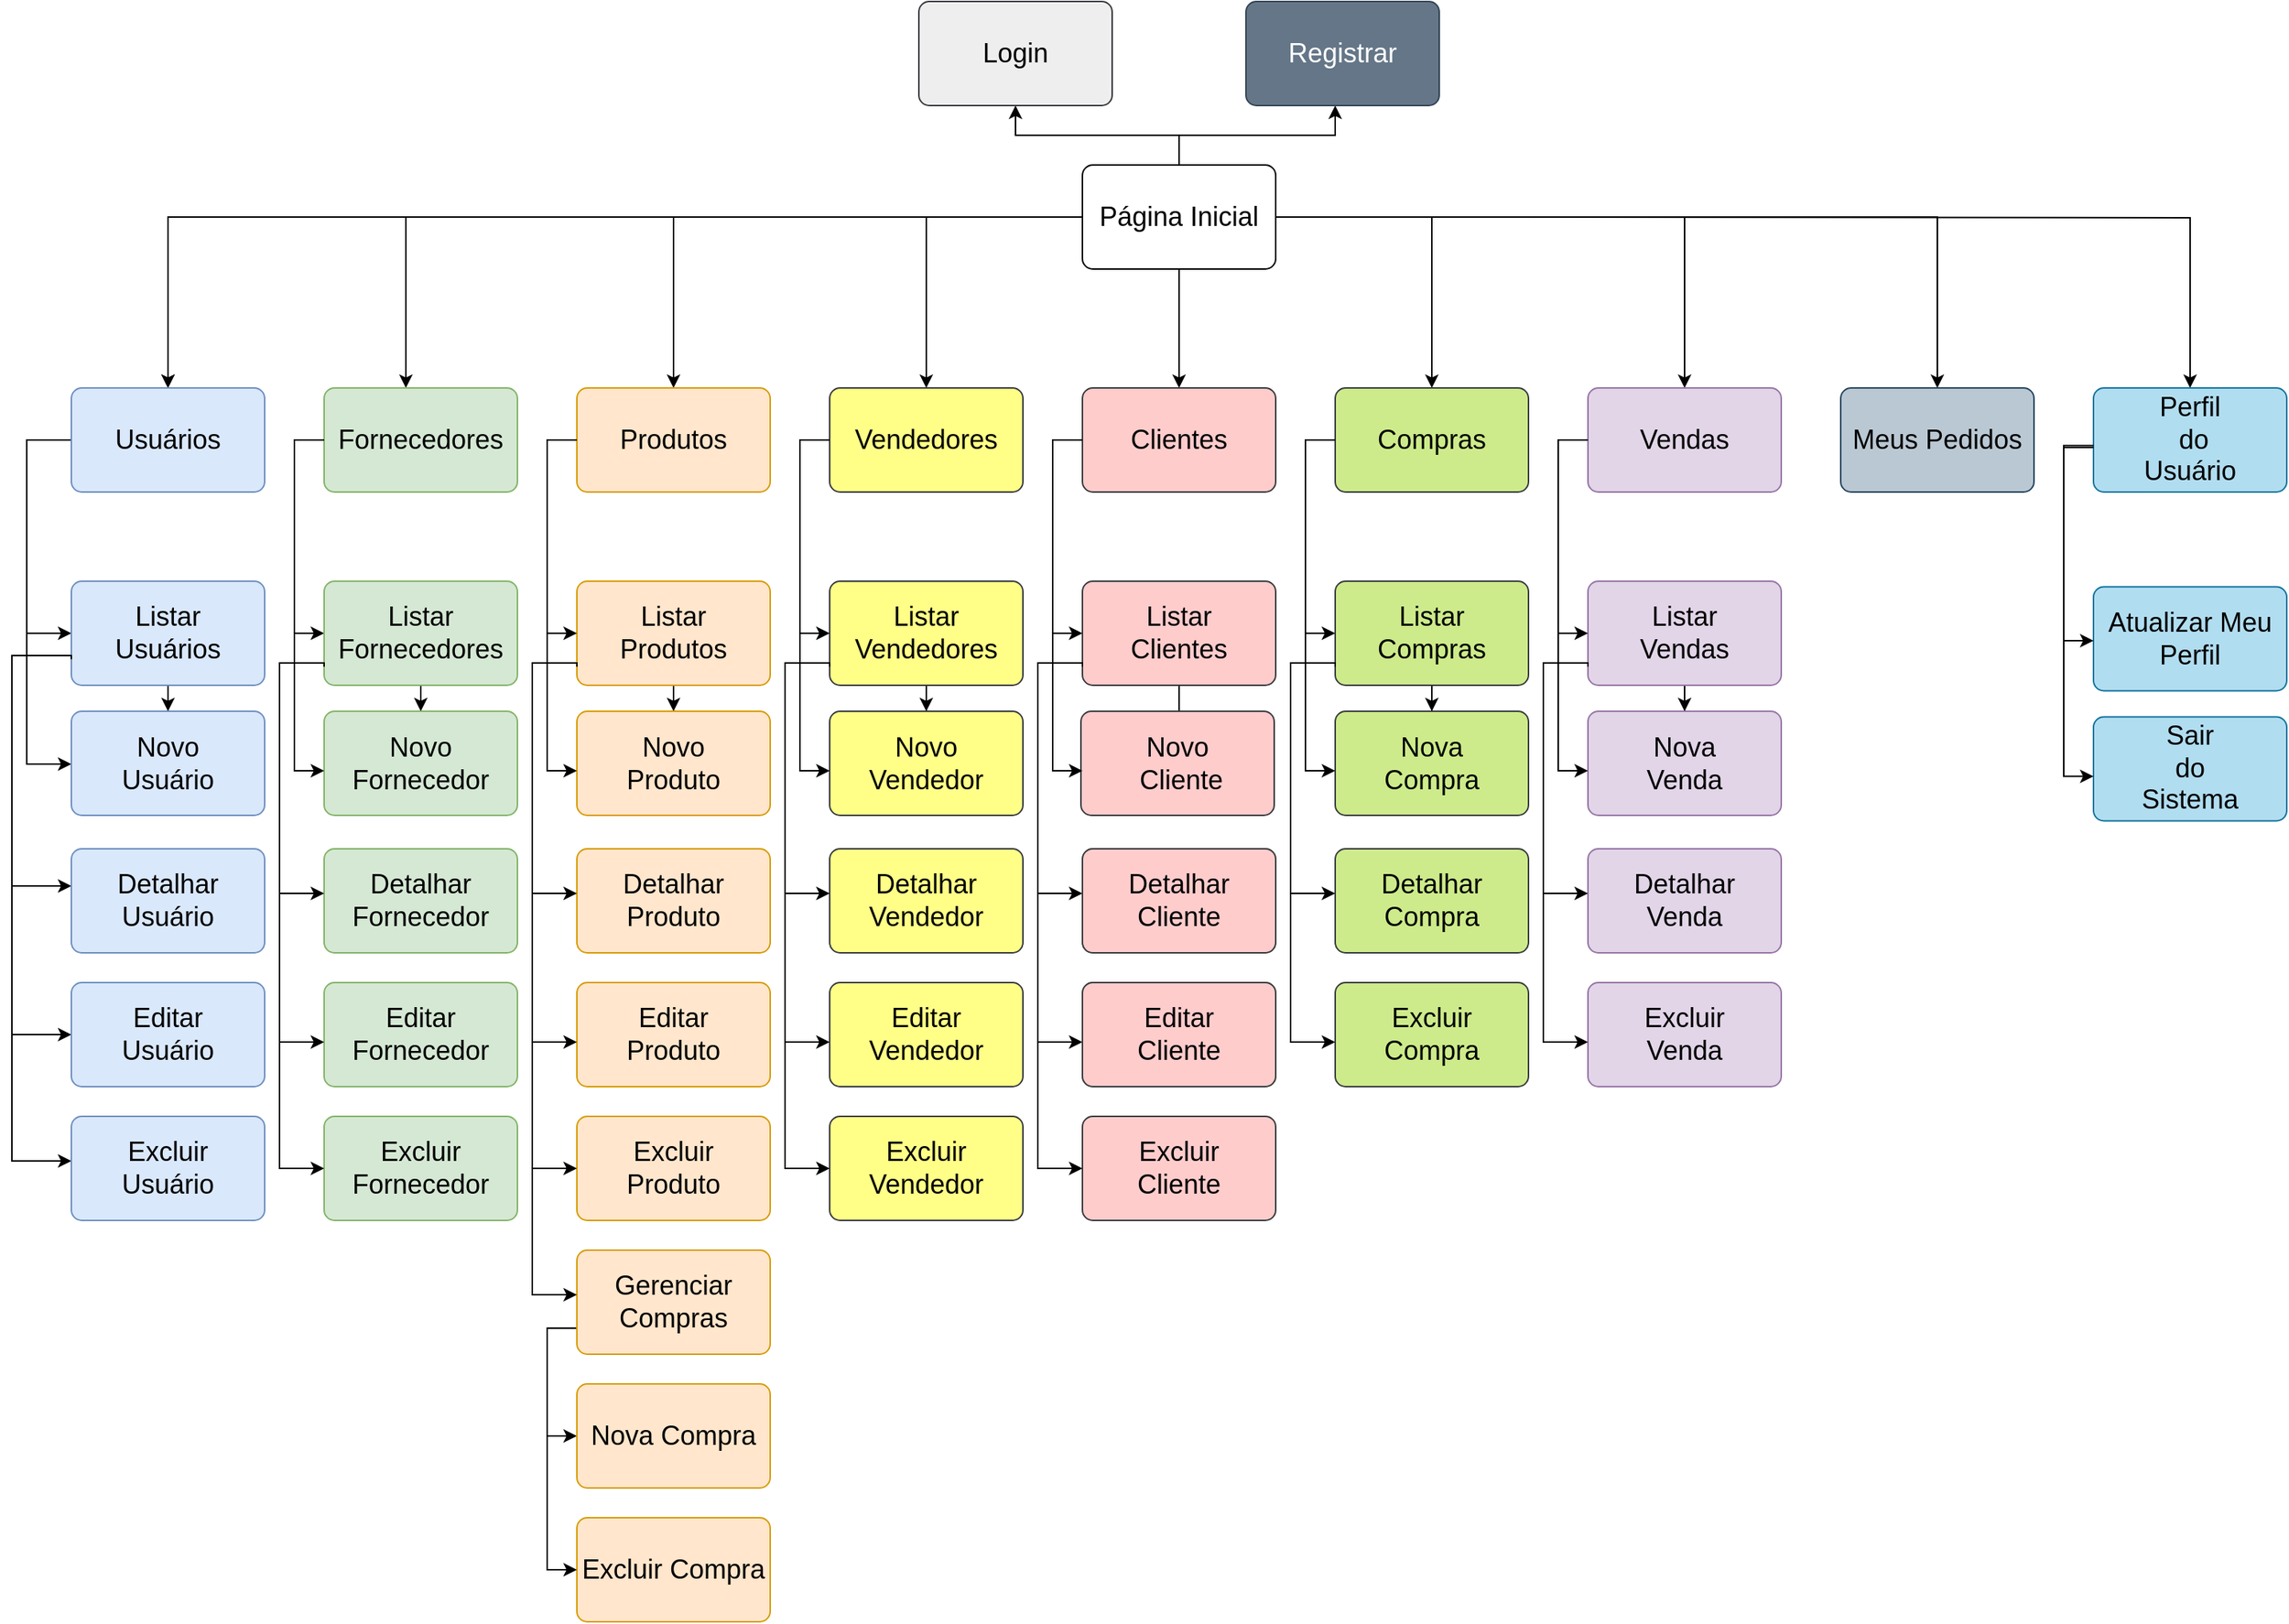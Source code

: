 <mxfile version="20.8.16" type="device"><diagram name="Page-1" id="2c0d36ab-eaac-3732-788b-9136903baeff"><mxGraphModel dx="864" dy="1756.5" grid="1" gridSize="10" guides="1" tooltips="1" connect="1" arrows="1" fold="1" page="1" pageScale="1.5" pageWidth="1169" pageHeight="827" background="none" math="0" shadow="0"><root><mxCell id="0"/><mxCell id="1" parent="0"/><mxCell id="aT04TBuLsxugnxL_B-dX-129" value="" style="edgeStyle=orthogonalEdgeStyle;rounded=0;orthogonalLoop=1;jettySize=auto;html=1;" parent="1" source="aT04TBuLsxugnxL_B-dX-123" target="aT04TBuLsxugnxL_B-dX-128" edge="1"><mxGeometry relative="1" as="geometry"/></mxCell><mxCell id="aT04TBuLsxugnxL_B-dX-130" value="" style="edgeStyle=orthogonalEdgeStyle;rounded=0;orthogonalLoop=1;jettySize=auto;html=1;" parent="1" source="aT04TBuLsxugnxL_B-dX-123" target="aT04TBuLsxugnxL_B-dX-128" edge="1"><mxGeometry relative="1" as="geometry"/></mxCell><mxCell id="aT04TBuLsxugnxL_B-dX-132" value="" style="edgeStyle=orthogonalEdgeStyle;rounded=0;orthogonalLoop=1;jettySize=auto;html=1;" parent="1" source="aT04TBuLsxugnxL_B-dX-123" target="aT04TBuLsxugnxL_B-dX-131" edge="1"><mxGeometry relative="1" as="geometry"><Array as="points"><mxPoint x="415" y="115"/></Array></mxGeometry></mxCell><mxCell id="aT04TBuLsxugnxL_B-dX-134" value="" style="edgeStyle=orthogonalEdgeStyle;rounded=0;orthogonalLoop=1;jettySize=auto;html=1;" parent="1" source="aT04TBuLsxugnxL_B-dX-123" target="aT04TBuLsxugnxL_B-dX-133" edge="1"><mxGeometry relative="1" as="geometry"/></mxCell><mxCell id="aT04TBuLsxugnxL_B-dX-136" value="" style="edgeStyle=orthogonalEdgeStyle;rounded=0;orthogonalLoop=1;jettySize=auto;html=1;" parent="1" source="aT04TBuLsxugnxL_B-dX-123" target="aT04TBuLsxugnxL_B-dX-135" edge="1"><mxGeometry relative="1" as="geometry"><Array as="points"><mxPoint x="765" y="115"/></Array></mxGeometry></mxCell><mxCell id="aT04TBuLsxugnxL_B-dX-139" value="" style="edgeStyle=orthogonalEdgeStyle;rounded=0;orthogonalLoop=1;jettySize=auto;html=1;" parent="1" source="aT04TBuLsxugnxL_B-dX-123" target="aT04TBuLsxugnxL_B-dX-138" edge="1"><mxGeometry relative="1" as="geometry"/></mxCell><mxCell id="aT04TBuLsxugnxL_B-dX-141" value="" style="edgeStyle=orthogonalEdgeStyle;rounded=0;orthogonalLoop=1;jettySize=auto;html=1;" parent="1" source="aT04TBuLsxugnxL_B-dX-123" target="aT04TBuLsxugnxL_B-dX-140" edge="1"><mxGeometry relative="1" as="geometry"/></mxCell><mxCell id="aT04TBuLsxugnxL_B-dX-143" value="" style="edgeStyle=orthogonalEdgeStyle;rounded=0;orthogonalLoop=1;jettySize=auto;html=1;" parent="1" source="aT04TBuLsxugnxL_B-dX-123" target="aT04TBuLsxugnxL_B-dX-142" edge="1"><mxGeometry relative="1" as="geometry"/></mxCell><mxCell id="aT04TBuLsxugnxL_B-dX-145" value="" style="edgeStyle=orthogonalEdgeStyle;rounded=0;orthogonalLoop=1;jettySize=auto;html=1;" parent="1" source="aT04TBuLsxugnxL_B-dX-123" target="aT04TBuLsxugnxL_B-dX-144" edge="1"><mxGeometry relative="1" as="geometry"/></mxCell><mxCell id="aT04TBuLsxugnxL_B-dX-308" value="" style="edgeStyle=orthogonalEdgeStyle;rounded=0;orthogonalLoop=1;jettySize=auto;html=1;fontSize=18;" parent="1" source="aT04TBuLsxugnxL_B-dX-123" target="aT04TBuLsxugnxL_B-dX-307" edge="1"><mxGeometry relative="1" as="geometry"><Array as="points"><mxPoint x="935" y="60"/><mxPoint x="825" y="60"/></Array></mxGeometry></mxCell><mxCell id="aT04TBuLsxugnxL_B-dX-310" value="" style="edgeStyle=orthogonalEdgeStyle;rounded=0;orthogonalLoop=1;jettySize=auto;html=1;fontSize=18;" parent="1" source="aT04TBuLsxugnxL_B-dX-123" target="aT04TBuLsxugnxL_B-dX-309" edge="1"><mxGeometry relative="1" as="geometry"><Array as="points"><mxPoint x="935" y="60"/><mxPoint x="1040" y="60"/></Array></mxGeometry></mxCell><mxCell id="aT04TBuLsxugnxL_B-dX-123" value="&lt;font style=&quot;font-size: 18px;&quot;&gt;Página Inicial&lt;/font&gt;" style="rounded=1;arcSize=10;whiteSpace=wrap;html=1;align=center;" parent="1" vertex="1"><mxGeometry x="870" y="80" width="130" height="70" as="geometry"/></mxCell><mxCell id="aT04TBuLsxugnxL_B-dX-186" value="" style="edgeStyle=orthogonalEdgeStyle;rounded=0;orthogonalLoop=1;jettySize=auto;html=1;entryX=0;entryY=0.5;entryDx=0;entryDy=0;" parent="1" source="aT04TBuLsxugnxL_B-dX-128" target="aT04TBuLsxugnxL_B-dX-182" edge="1"><mxGeometry relative="1" as="geometry"><Array as="points"><mxPoint x="160" y="265"/><mxPoint x="160" y="395"/></Array></mxGeometry></mxCell><mxCell id="aT04TBuLsxugnxL_B-dX-189" value="" style="edgeStyle=orthogonalEdgeStyle;rounded=0;orthogonalLoop=1;jettySize=auto;html=1;entryX=0;entryY=0.5;entryDx=0;entryDy=0;" parent="1" source="aT04TBuLsxugnxL_B-dX-128" target="aT04TBuLsxugnxL_B-dX-188" edge="1"><mxGeometry relative="1" as="geometry"><mxPoint x="140" y="480" as="targetPoint"/><Array as="points"><mxPoint x="160" y="265"/><mxPoint x="160" y="483"/><mxPoint x="190" y="483"/></Array></mxGeometry></mxCell><mxCell id="aT04TBuLsxugnxL_B-dX-128" value="&lt;font style=&quot;font-size: 18px;&quot;&gt;Usuários&lt;/font&gt;" style="rounded=1;arcSize=10;whiteSpace=wrap;html=1;align=center;fillColor=#dae8fc;strokeColor=#6c8ebf;" parent="1" vertex="1"><mxGeometry x="190" y="230" width="130" height="70" as="geometry"/></mxCell><mxCell id="aT04TBuLsxugnxL_B-dX-191" value="" style="edgeStyle=orthogonalEdgeStyle;rounded=0;orthogonalLoop=1;jettySize=auto;html=1;entryX=0;entryY=0.5;entryDx=0;entryDy=0;" parent="1" source="aT04TBuLsxugnxL_B-dX-131" target="aT04TBuLsxugnxL_B-dX-190" edge="1"><mxGeometry relative="1" as="geometry"><mxPoint x="340" y="390" as="targetPoint"/><Array as="points"><mxPoint x="340" y="265"/><mxPoint x="340" y="395"/></Array></mxGeometry></mxCell><mxCell id="aT04TBuLsxugnxL_B-dX-131" value="&lt;font style=&quot;font-size: 18px;&quot;&gt;Fornecedores&lt;/font&gt;" style="rounded=1;arcSize=10;whiteSpace=wrap;html=1;align=center;fillColor=#d5e8d4;strokeColor=#82b366;" parent="1" vertex="1"><mxGeometry x="360" y="230" width="130" height="70" as="geometry"/></mxCell><mxCell id="aT04TBuLsxugnxL_B-dX-133" value="&lt;font style=&quot;font-size: 18px;&quot;&gt;Produtos&lt;/font&gt;" style="rounded=1;arcSize=10;whiteSpace=wrap;html=1;align=center;fillColor=#ffe6cc;strokeColor=#d79b00;" parent="1" vertex="1"><mxGeometry x="530" y="230" width="130" height="70" as="geometry"/></mxCell><mxCell id="aT04TBuLsxugnxL_B-dX-135" value="&lt;font style=&quot;font-size: 18px;&quot;&gt;Vendedores&lt;/font&gt;" style="rounded=1;arcSize=10;whiteSpace=wrap;html=1;align=center;fillColor=#ffff88;strokeColor=#36393d;" parent="1" vertex="1"><mxGeometry x="700" y="230" width="130" height="70" as="geometry"/></mxCell><mxCell id="aT04TBuLsxugnxL_B-dX-138" value="&lt;font style=&quot;font-size: 18px;&quot;&gt;Clientes&lt;/font&gt;" style="rounded=1;arcSize=10;whiteSpace=wrap;html=1;align=center;fillColor=#ffcccc;strokeColor=#36393d;" parent="1" vertex="1"><mxGeometry x="870" y="230" width="130" height="70" as="geometry"/></mxCell><mxCell id="aT04TBuLsxugnxL_B-dX-140" value="&lt;font style=&quot;font-size: 18px;&quot;&gt;Compras&lt;/font&gt;" style="rounded=1;arcSize=10;whiteSpace=wrap;html=1;align=center;fillColor=#cdeb8b;strokeColor=#36393d;" parent="1" vertex="1"><mxGeometry x="1040" y="230" width="130" height="70" as="geometry"/></mxCell><mxCell id="aT04TBuLsxugnxL_B-dX-142" value="&lt;font style=&quot;font-size: 18px;&quot;&gt;Vendas&lt;/font&gt;" style="rounded=1;arcSize=10;whiteSpace=wrap;html=1;align=center;fillColor=#e1d5e7;strokeColor=#9673a6;" parent="1" vertex="1"><mxGeometry x="1210" y="230" width="130" height="70" as="geometry"/></mxCell><mxCell id="aT04TBuLsxugnxL_B-dX-144" value="&lt;font style=&quot;font-size: 18px;&quot;&gt;Meus Pedidos&lt;/font&gt;" style="rounded=1;arcSize=10;whiteSpace=wrap;html=1;align=center;fillColor=#bac8d3;strokeColor=#23445d;" parent="1" vertex="1"><mxGeometry x="1380" y="230" width="130" height="70" as="geometry"/></mxCell><mxCell id="aT04TBuLsxugnxL_B-dX-216" value="" style="edgeStyle=orthogonalEdgeStyle;rounded=0;orthogonalLoop=1;jettySize=auto;html=1;" parent="1" source="aT04TBuLsxugnxL_B-dX-182" target="aT04TBuLsxugnxL_B-dX-188" edge="1"><mxGeometry relative="1" as="geometry"/></mxCell><mxCell id="aT04TBuLsxugnxL_B-dX-228" value="" style="edgeStyle=orthogonalEdgeStyle;rounded=0;orthogonalLoop=1;jettySize=auto;html=1;" parent="1" source="aT04TBuLsxugnxL_B-dX-182" target="aT04TBuLsxugnxL_B-dX-227" edge="1"><mxGeometry relative="1" as="geometry"><Array as="points"><mxPoint x="150" y="410"/><mxPoint x="150" y="565"/></Array></mxGeometry></mxCell><mxCell id="aT04TBuLsxugnxL_B-dX-182" value="&lt;font style=&quot;font-size: 18px;&quot;&gt;Listar &lt;br&gt;Usuários&lt;/font&gt;" style="rounded=1;arcSize=10;whiteSpace=wrap;html=1;align=center;fillColor=#dae8fc;strokeColor=#6c8ebf;" parent="1" vertex="1"><mxGeometry x="190" y="360" width="130" height="70" as="geometry"/></mxCell><mxCell id="aT04TBuLsxugnxL_B-dX-188" value="&lt;font style=&quot;font-size: 18px;&quot;&gt;Novo&lt;br&gt;Usuário&lt;/font&gt;" style="rounded=1;arcSize=10;whiteSpace=wrap;html=1;align=center;fillColor=#dae8fc;strokeColor=#6c8ebf;" parent="1" vertex="1"><mxGeometry x="190" y="447.5" width="130" height="70" as="geometry"/></mxCell><mxCell id="aT04TBuLsxugnxL_B-dX-217" value="" style="edgeStyle=orthogonalEdgeStyle;rounded=0;orthogonalLoop=1;jettySize=auto;html=1;" parent="1" source="aT04TBuLsxugnxL_B-dX-190" target="aT04TBuLsxugnxL_B-dX-194" edge="1"><mxGeometry relative="1" as="geometry"/></mxCell><mxCell id="aT04TBuLsxugnxL_B-dX-190" value="&lt;font style=&quot;font-size: 18px;&quot;&gt;Listar &lt;br&gt;Fornecedores&lt;/font&gt;" style="rounded=1;arcSize=10;whiteSpace=wrap;html=1;align=center;fillColor=#d5e8d4;strokeColor=#82b366;" parent="1" vertex="1"><mxGeometry x="360" y="360" width="130" height="70" as="geometry"/></mxCell><mxCell id="aT04TBuLsxugnxL_B-dX-194" value="&lt;font style=&quot;font-size: 18px;&quot;&gt;Novo Fornecedor&lt;/font&gt;" style="rounded=1;arcSize=10;whiteSpace=wrap;html=1;align=center;fillColor=#d5e8d4;strokeColor=#82b366;" parent="1" vertex="1"><mxGeometry x="360" y="447.5" width="130" height="70" as="geometry"/></mxCell><mxCell id="aT04TBuLsxugnxL_B-dX-218" value="" style="edgeStyle=orthogonalEdgeStyle;rounded=0;orthogonalLoop=1;jettySize=auto;html=1;" parent="1" source="aT04TBuLsxugnxL_B-dX-199" target="aT04TBuLsxugnxL_B-dX-200" edge="1"><mxGeometry relative="1" as="geometry"/></mxCell><mxCell id="aT04TBuLsxugnxL_B-dX-199" value="&lt;font style=&quot;font-size: 18px;&quot;&gt;Listar &lt;br&gt;Produtos&lt;/font&gt;" style="rounded=1;arcSize=10;whiteSpace=wrap;html=1;align=center;fillColor=#ffe6cc;strokeColor=#d79b00;" parent="1" vertex="1"><mxGeometry x="530" y="360" width="130" height="70" as="geometry"/></mxCell><mxCell id="aT04TBuLsxugnxL_B-dX-200" value="&lt;font style=&quot;font-size: 18px;&quot;&gt;Novo&lt;br&gt;Produto&lt;/font&gt;" style="rounded=1;arcSize=10;whiteSpace=wrap;html=1;align=center;fillColor=#ffe6cc;strokeColor=#d79b00;" parent="1" vertex="1"><mxGeometry x="530" y="447.5" width="130" height="70" as="geometry"/></mxCell><mxCell id="aT04TBuLsxugnxL_B-dX-219" value="" style="edgeStyle=orthogonalEdgeStyle;rounded=0;orthogonalLoop=1;jettySize=auto;html=1;" parent="1" source="aT04TBuLsxugnxL_B-dX-203" target="aT04TBuLsxugnxL_B-dX-204" edge="1"><mxGeometry relative="1" as="geometry"/></mxCell><mxCell id="aT04TBuLsxugnxL_B-dX-203" value="&lt;font style=&quot;font-size: 18px;&quot;&gt;Listar &lt;br&gt;Vendedores&lt;/font&gt;" style="rounded=1;arcSize=10;whiteSpace=wrap;html=1;align=center;fillColor=#ffff88;strokeColor=#36393d;" parent="1" vertex="1"><mxGeometry x="700" y="360" width="130" height="70" as="geometry"/></mxCell><mxCell id="aT04TBuLsxugnxL_B-dX-204" value="&lt;font style=&quot;font-size: 18px;&quot;&gt;Novo&lt;br&gt;Vendedor&lt;/font&gt;" style="rounded=1;arcSize=10;whiteSpace=wrap;html=1;align=center;fillColor=#ffff88;strokeColor=#36393d;" parent="1" vertex="1"><mxGeometry x="700" y="447.5" width="130" height="70" as="geometry"/></mxCell><mxCell id="aT04TBuLsxugnxL_B-dX-205" value="" style="edgeStyle=orthogonalEdgeStyle;rounded=0;orthogonalLoop=1;jettySize=auto;html=1;" parent="1" target="aT04TBuLsxugnxL_B-dX-206" edge="1"><mxGeometry relative="1" as="geometry"><mxPoint x="1130" y="115" as="sourcePoint"/></mxGeometry></mxCell><mxCell id="aT04TBuLsxugnxL_B-dX-206" value="&lt;font style=&quot;font-size: 18px;&quot;&gt;Perfil&lt;br&gt;&amp;nbsp;do &lt;br&gt;Usuário&lt;/font&gt;" style="rounded=1;arcSize=10;whiteSpace=wrap;html=1;align=center;fillColor=#b1ddf0;strokeColor=#10739e;" parent="1" vertex="1"><mxGeometry x="1550" y="230" width="130" height="70" as="geometry"/></mxCell><mxCell id="aT04TBuLsxugnxL_B-dX-220" value="" style="edgeStyle=orthogonalEdgeStyle;rounded=0;orthogonalLoop=1;jettySize=auto;html=1;" parent="1" source="aT04TBuLsxugnxL_B-dX-209" target="aT04TBuLsxugnxL_B-dX-210" edge="1"><mxGeometry relative="1" as="geometry"/></mxCell><mxCell id="aT04TBuLsxugnxL_B-dX-209" value="&lt;font style=&quot;font-size: 18px;&quot;&gt;Listar &lt;br&gt;Clientes&lt;/font&gt;" style="rounded=1;arcSize=10;whiteSpace=wrap;html=1;align=center;fillColor=#ffcccc;strokeColor=#36393d;" parent="1" vertex="1"><mxGeometry x="870" y="360" width="130" height="70" as="geometry"/></mxCell><mxCell id="aT04TBuLsxugnxL_B-dX-210" value="&lt;span style=&quot;font-size: 18px;&quot;&gt;Novo&lt;br&gt;&amp;nbsp;Cliente&lt;br&gt;&lt;/span&gt;" style="rounded=1;arcSize=10;whiteSpace=wrap;html=1;align=center;fillColor=#ffcccc;strokeColor=#36393d;" parent="1" vertex="1"><mxGeometry x="869" y="447.5" width="130" height="70" as="geometry"/></mxCell><mxCell id="aT04TBuLsxugnxL_B-dX-221" value="" style="edgeStyle=orthogonalEdgeStyle;rounded=0;orthogonalLoop=1;jettySize=auto;html=1;" parent="1" source="aT04TBuLsxugnxL_B-dX-213" target="aT04TBuLsxugnxL_B-dX-214" edge="1"><mxGeometry relative="1" as="geometry"/></mxCell><mxCell id="aT04TBuLsxugnxL_B-dX-213" value="&lt;font style=&quot;font-size: 18px;&quot;&gt;Listar &lt;br&gt;Compras&lt;/font&gt;" style="rounded=1;arcSize=10;whiteSpace=wrap;html=1;align=center;fillColor=#cdeb8b;strokeColor=#36393d;" parent="1" vertex="1"><mxGeometry x="1040" y="360" width="130" height="70" as="geometry"/></mxCell><mxCell id="aT04TBuLsxugnxL_B-dX-214" value="&lt;font style=&quot;font-size: 18px;&quot;&gt;Nova&lt;br&gt;Compra&lt;/font&gt;" style="rounded=1;arcSize=10;whiteSpace=wrap;html=1;align=center;fillColor=#cdeb8b;strokeColor=#36393d;" parent="1" vertex="1"><mxGeometry x="1040" y="447.5" width="130" height="70" as="geometry"/></mxCell><mxCell id="aT04TBuLsxugnxL_B-dX-224" value="" style="edgeStyle=orthogonalEdgeStyle;rounded=0;orthogonalLoop=1;jettySize=auto;html=1;" parent="1" source="aT04TBuLsxugnxL_B-dX-225" target="aT04TBuLsxugnxL_B-dX-226" edge="1"><mxGeometry relative="1" as="geometry"/></mxCell><mxCell id="aT04TBuLsxugnxL_B-dX-225" value="&lt;font style=&quot;font-size: 18px;&quot;&gt;Listar &lt;br&gt;Vendas&lt;/font&gt;" style="rounded=1;arcSize=10;whiteSpace=wrap;html=1;align=center;fillColor=#e1d5e7;strokeColor=#9673a6;" parent="1" vertex="1"><mxGeometry x="1210" y="360" width="130" height="70" as="geometry"/></mxCell><mxCell id="aT04TBuLsxugnxL_B-dX-226" value="&lt;font style=&quot;font-size: 18px;&quot;&gt;Nova&lt;br&gt;Venda&lt;/font&gt;" style="rounded=1;arcSize=10;whiteSpace=wrap;html=1;align=center;fillColor=#e1d5e7;strokeColor=#9673a6;" parent="1" vertex="1"><mxGeometry x="1210" y="447.5" width="130" height="70" as="geometry"/></mxCell><mxCell id="aT04TBuLsxugnxL_B-dX-227" value="&lt;font style=&quot;font-size: 18px;&quot;&gt;Detalhar&lt;br&gt;Usuário&lt;/font&gt;" style="rounded=1;arcSize=10;whiteSpace=wrap;html=1;align=center;fillColor=#dae8fc;strokeColor=#6c8ebf;" parent="1" vertex="1"><mxGeometry x="190" y="540" width="130" height="70" as="geometry"/></mxCell><mxCell id="aT04TBuLsxugnxL_B-dX-230" value="" style="edgeStyle=orthogonalEdgeStyle;rounded=0;orthogonalLoop=1;jettySize=auto;html=1;exitX=0;exitY=0.75;exitDx=0;exitDy=0;" parent="1" source="aT04TBuLsxugnxL_B-dX-182" target="aT04TBuLsxugnxL_B-dX-231" edge="1"><mxGeometry relative="1" as="geometry"><mxPoint x="190" y="500" as="sourcePoint"/><Array as="points"><mxPoint x="190" y="410"/><mxPoint x="150" y="410"/><mxPoint x="150" y="665"/></Array></mxGeometry></mxCell><mxCell id="aT04TBuLsxugnxL_B-dX-231" value="&lt;font style=&quot;font-size: 18px;&quot;&gt;Editar&lt;br&gt;Usuário&lt;/font&gt;" style="rounded=1;arcSize=10;whiteSpace=wrap;html=1;align=center;fillColor=#dae8fc;strokeColor=#6c8ebf;" parent="1" vertex="1"><mxGeometry x="190" y="630" width="130" height="70" as="geometry"/></mxCell><mxCell id="aT04TBuLsxugnxL_B-dX-232" value="" style="edgeStyle=orthogonalEdgeStyle;rounded=0;orthogonalLoop=1;jettySize=auto;html=1;" parent="1" target="aT04TBuLsxugnxL_B-dX-233" edge="1"><mxGeometry relative="1" as="geometry"><mxPoint x="190" y="410" as="sourcePoint"/><Array as="points"><mxPoint x="150" y="410"/><mxPoint x="150" y="750"/></Array></mxGeometry></mxCell><mxCell id="aT04TBuLsxugnxL_B-dX-233" value="&lt;font style=&quot;font-size: 18px;&quot;&gt;Excluir&lt;br&gt;Usuário&lt;/font&gt;" style="rounded=1;arcSize=10;whiteSpace=wrap;html=1;align=center;fillColor=#dae8fc;strokeColor=#6c8ebf;" parent="1" vertex="1"><mxGeometry x="190" y="720" width="130" height="70" as="geometry"/></mxCell><mxCell id="aT04TBuLsxugnxL_B-dX-236" value="&lt;font style=&quot;font-size: 18px;&quot;&gt;Detalhar&lt;br&gt;Fornecedor&lt;/font&gt;" style="rounded=1;arcSize=10;whiteSpace=wrap;html=1;align=center;fillColor=#d5e8d4;strokeColor=#82b366;" parent="1" vertex="1"><mxGeometry x="360" y="540" width="130" height="70" as="geometry"/></mxCell><mxCell id="aT04TBuLsxugnxL_B-dX-238" value="&lt;font style=&quot;font-size: 18px;&quot;&gt;Editar&lt;br&gt;Fornecedor&lt;/font&gt;" style="rounded=1;arcSize=10;whiteSpace=wrap;html=1;align=center;fillColor=#d5e8d4;strokeColor=#82b366;" parent="1" vertex="1"><mxGeometry x="360" y="630" width="130" height="70" as="geometry"/></mxCell><mxCell id="aT04TBuLsxugnxL_B-dX-240" value="&lt;font style=&quot;font-size: 18px;&quot;&gt;Excluir&lt;br&gt;Fornecedor&lt;/font&gt;" style="rounded=1;arcSize=10;whiteSpace=wrap;html=1;align=center;fillColor=#d5e8d4;strokeColor=#82b366;" parent="1" vertex="1"><mxGeometry x="360" y="720" width="130" height="70" as="geometry"/></mxCell><mxCell id="aT04TBuLsxugnxL_B-dX-242" value="" style="edgeStyle=orthogonalEdgeStyle;rounded=0;orthogonalLoop=1;jettySize=auto;html=1;entryX=0;entryY=0.5;entryDx=0;entryDy=0;exitX=0;exitY=0.5;exitDx=0;exitDy=0;" parent="1" source="aT04TBuLsxugnxL_B-dX-131" edge="1"><mxGeometry relative="1" as="geometry"><mxPoint x="360" y="270" as="sourcePoint"/><mxPoint x="360" y="487.5" as="targetPoint"/><Array as="points"><mxPoint x="340" y="265"/><mxPoint x="340" y="488"/></Array></mxGeometry></mxCell><mxCell id="aT04TBuLsxugnxL_B-dX-243" value="" style="edgeStyle=orthogonalEdgeStyle;rounded=0;orthogonalLoop=1;jettySize=auto;html=1;" parent="1" edge="1"><mxGeometry relative="1" as="geometry"><mxPoint x="360" y="415" as="sourcePoint"/><mxPoint x="360" y="570" as="targetPoint"/><Array as="points"><mxPoint x="330" y="415"/><mxPoint x="330" y="570"/></Array></mxGeometry></mxCell><mxCell id="aT04TBuLsxugnxL_B-dX-244" value="" style="edgeStyle=orthogonalEdgeStyle;rounded=0;orthogonalLoop=1;jettySize=auto;html=1;exitX=0;exitY=0.75;exitDx=0;exitDy=0;" parent="1" edge="1"><mxGeometry relative="1" as="geometry"><mxPoint x="360" y="417.5" as="sourcePoint"/><Array as="points"><mxPoint x="360" y="415"/><mxPoint x="330" y="415"/><mxPoint x="330" y="670"/></Array><mxPoint x="360" y="670" as="targetPoint"/></mxGeometry></mxCell><mxCell id="aT04TBuLsxugnxL_B-dX-245" value="" style="edgeStyle=orthogonalEdgeStyle;rounded=0;orthogonalLoop=1;jettySize=auto;html=1;" parent="1" edge="1"><mxGeometry relative="1" as="geometry"><mxPoint x="360" y="415" as="sourcePoint"/><Array as="points"><mxPoint x="330" y="415"/><mxPoint x="330" y="755"/></Array><mxPoint x="360" y="755" as="targetPoint"/></mxGeometry></mxCell><mxCell id="aT04TBuLsxugnxL_B-dX-246" value="" style="edgeStyle=orthogonalEdgeStyle;rounded=0;orthogonalLoop=1;jettySize=auto;html=1;entryX=0;entryY=0.5;entryDx=0;entryDy=0;" parent="1" edge="1"><mxGeometry relative="1" as="geometry"><mxPoint x="530" y="265" as="sourcePoint"/><mxPoint x="530" y="395" as="targetPoint"/><Array as="points"><mxPoint x="510" y="265"/><mxPoint x="510" y="395"/></Array></mxGeometry></mxCell><mxCell id="aT04TBuLsxugnxL_B-dX-247" value="&lt;font style=&quot;font-size: 18px;&quot;&gt;Detalhar&lt;br&gt;Produto&lt;/font&gt;" style="rounded=1;arcSize=10;whiteSpace=wrap;html=1;align=center;fillColor=#ffe6cc;strokeColor=#d79b00;" parent="1" vertex="1"><mxGeometry x="530" y="540" width="130" height="70" as="geometry"/></mxCell><mxCell id="aT04TBuLsxugnxL_B-dX-248" value="&lt;font style=&quot;font-size: 18px;&quot;&gt;Editar&lt;br&gt;Produto&lt;/font&gt;" style="rounded=1;arcSize=10;whiteSpace=wrap;html=1;align=center;fillColor=#ffe6cc;strokeColor=#d79b00;" parent="1" vertex="1"><mxGeometry x="530" y="630" width="130" height="70" as="geometry"/></mxCell><mxCell id="aT04TBuLsxugnxL_B-dX-249" value="&lt;font style=&quot;font-size: 18px;&quot;&gt;Excluir&lt;br&gt;Produto&lt;/font&gt;" style="rounded=1;arcSize=10;whiteSpace=wrap;html=1;align=center;fillColor=#ffe6cc;strokeColor=#d79b00;" parent="1" vertex="1"><mxGeometry x="530" y="720" width="130" height="70" as="geometry"/></mxCell><mxCell id="aT04TBuLsxugnxL_B-dX-250" value="" style="edgeStyle=orthogonalEdgeStyle;rounded=0;orthogonalLoop=1;jettySize=auto;html=1;entryX=0;entryY=0.5;entryDx=0;entryDy=0;exitX=0;exitY=0.5;exitDx=0;exitDy=0;" parent="1" edge="1"><mxGeometry relative="1" as="geometry"><mxPoint x="530" y="265" as="sourcePoint"/><mxPoint x="530" y="487.5" as="targetPoint"/><Array as="points"><mxPoint x="510" y="265"/><mxPoint x="510" y="488"/></Array></mxGeometry></mxCell><mxCell id="aT04TBuLsxugnxL_B-dX-251" value="" style="edgeStyle=orthogonalEdgeStyle;rounded=0;orthogonalLoop=1;jettySize=auto;html=1;" parent="1" edge="1"><mxGeometry relative="1" as="geometry"><mxPoint x="530" y="415" as="sourcePoint"/><mxPoint x="530" y="570" as="targetPoint"/><Array as="points"><mxPoint x="500" y="415"/><mxPoint x="500" y="570"/></Array></mxGeometry></mxCell><mxCell id="aT04TBuLsxugnxL_B-dX-252" value="" style="edgeStyle=orthogonalEdgeStyle;rounded=0;orthogonalLoop=1;jettySize=auto;html=1;exitX=0;exitY=0.75;exitDx=0;exitDy=0;" parent="1" edge="1"><mxGeometry relative="1" as="geometry"><mxPoint x="530" y="417.5" as="sourcePoint"/><Array as="points"><mxPoint x="530" y="415"/><mxPoint x="500" y="415"/><mxPoint x="500" y="670"/></Array><mxPoint x="530" y="670" as="targetPoint"/></mxGeometry></mxCell><mxCell id="aT04TBuLsxugnxL_B-dX-253" value="" style="edgeStyle=orthogonalEdgeStyle;rounded=0;orthogonalLoop=1;jettySize=auto;html=1;" parent="1" edge="1"><mxGeometry relative="1" as="geometry"><mxPoint x="530" y="415" as="sourcePoint"/><Array as="points"><mxPoint x="500" y="415"/><mxPoint x="500" y="755"/></Array><mxPoint x="530" y="755" as="targetPoint"/></mxGeometry></mxCell><mxCell id="aT04TBuLsxugnxL_B-dX-256" value="" style="edgeStyle=orthogonalEdgeStyle;rounded=0;orthogonalLoop=1;jettySize=auto;html=1;fontSize=14;exitX=0;exitY=0.75;exitDx=0;exitDy=0;entryX=0;entryY=0.5;entryDx=0;entryDy=0;" parent="1" source="aT04TBuLsxugnxL_B-dX-254" target="aT04TBuLsxugnxL_B-dX-255" edge="1"><mxGeometry relative="1" as="geometry"><mxPoint x="510" y="940" as="targetPoint"/><Array as="points"><mxPoint x="510" y="863"/><mxPoint x="510" y="935"/></Array></mxGeometry></mxCell><mxCell id="aT04TBuLsxugnxL_B-dX-254" value="&lt;font style=&quot;font-size: 18px;&quot;&gt;Gerenciar Compras&lt;/font&gt;" style="rounded=1;arcSize=10;whiteSpace=wrap;html=1;align=center;fillColor=#ffe6cc;strokeColor=#d79b00;" parent="1" vertex="1"><mxGeometry x="530" y="810" width="130" height="70" as="geometry"/></mxCell><mxCell id="aT04TBuLsxugnxL_B-dX-255" value="&lt;font style=&quot;font-size: 18px;&quot;&gt;Nova Compra&lt;/font&gt;" style="rounded=1;arcSize=10;whiteSpace=wrap;html=1;align=center;fillColor=#ffe6cc;strokeColor=#d79b00;" parent="1" vertex="1"><mxGeometry x="530" y="900" width="130" height="70" as="geometry"/></mxCell><mxCell id="aT04TBuLsxugnxL_B-dX-257" value="" style="edgeStyle=orthogonalEdgeStyle;rounded=0;orthogonalLoop=1;jettySize=auto;html=1;" parent="1" edge="1"><mxGeometry relative="1" as="geometry"><mxPoint x="510" y="415" as="sourcePoint"/><Array as="points"><mxPoint x="500" y="415"/><mxPoint x="500" y="840"/></Array><mxPoint x="530" y="840" as="targetPoint"/></mxGeometry></mxCell><mxCell id="aT04TBuLsxugnxL_B-dX-258" value="" style="edgeStyle=orthogonalEdgeStyle;rounded=0;orthogonalLoop=1;jettySize=auto;html=1;entryX=0;entryY=0.5;entryDx=0;entryDy=0;" parent="1" edge="1"><mxGeometry relative="1" as="geometry"><mxPoint x="700.0" y="265" as="sourcePoint"/><mxPoint x="700.0" y="395" as="targetPoint"/><Array as="points"><mxPoint x="680" y="265"/><mxPoint x="680" y="395"/></Array></mxGeometry></mxCell><mxCell id="aT04TBuLsxugnxL_B-dX-259" value="&lt;font style=&quot;font-size: 18px;&quot;&gt;Detalhar&lt;br&gt;Vendedor&lt;/font&gt;" style="rounded=1;arcSize=10;whiteSpace=wrap;html=1;align=center;fillColor=#ffff88;strokeColor=#36393d;" parent="1" vertex="1"><mxGeometry x="700" y="540" width="130" height="70" as="geometry"/></mxCell><mxCell id="aT04TBuLsxugnxL_B-dX-260" value="&lt;font style=&quot;font-size: 18px;&quot;&gt;Editar&lt;br&gt;Vendedor&lt;/font&gt;" style="rounded=1;arcSize=10;whiteSpace=wrap;html=1;align=center;fillColor=#ffff88;strokeColor=#36393d;" parent="1" vertex="1"><mxGeometry x="700" y="630" width="130" height="70" as="geometry"/></mxCell><mxCell id="aT04TBuLsxugnxL_B-dX-261" value="&lt;font style=&quot;font-size: 18px;&quot;&gt;Excluir&lt;br&gt;Vendedor&lt;/font&gt;" style="rounded=1;arcSize=10;whiteSpace=wrap;html=1;align=center;fillColor=#ffff88;strokeColor=#36393d;" parent="1" vertex="1"><mxGeometry x="700" y="720" width="130" height="70" as="geometry"/></mxCell><mxCell id="aT04TBuLsxugnxL_B-dX-262" value="" style="edgeStyle=orthogonalEdgeStyle;rounded=0;orthogonalLoop=1;jettySize=auto;html=1;entryX=0;entryY=0.5;entryDx=0;entryDy=0;exitX=0;exitY=0.5;exitDx=0;exitDy=0;" parent="1" edge="1"><mxGeometry relative="1" as="geometry"><mxPoint x="700.0" y="265" as="sourcePoint"/><mxPoint x="700.0" y="487.5" as="targetPoint"/><Array as="points"><mxPoint x="680" y="265"/><mxPoint x="680" y="488"/></Array></mxGeometry></mxCell><mxCell id="aT04TBuLsxugnxL_B-dX-263" value="" style="edgeStyle=orthogonalEdgeStyle;rounded=0;orthogonalLoop=1;jettySize=auto;html=1;" parent="1" edge="1"><mxGeometry relative="1" as="geometry"><mxPoint x="700.0" y="415" as="sourcePoint"/><mxPoint x="700.0" y="570" as="targetPoint"/><Array as="points"><mxPoint x="670" y="415"/><mxPoint x="670" y="570"/></Array></mxGeometry></mxCell><mxCell id="aT04TBuLsxugnxL_B-dX-264" value="" style="edgeStyle=orthogonalEdgeStyle;rounded=0;orthogonalLoop=1;jettySize=auto;html=1;exitX=0;exitY=0.75;exitDx=0;exitDy=0;" parent="1" edge="1"><mxGeometry relative="1" as="geometry"><mxPoint x="700.0" y="417.5" as="sourcePoint"/><Array as="points"><mxPoint x="700" y="415"/><mxPoint x="670" y="415"/><mxPoint x="670" y="670"/></Array><mxPoint x="700.0" y="670" as="targetPoint"/></mxGeometry></mxCell><mxCell id="aT04TBuLsxugnxL_B-dX-265" value="" style="edgeStyle=orthogonalEdgeStyle;rounded=0;orthogonalLoop=1;jettySize=auto;html=1;" parent="1" edge="1"><mxGeometry relative="1" as="geometry"><mxPoint x="700.0" y="415" as="sourcePoint"/><Array as="points"><mxPoint x="670" y="415"/><mxPoint x="670" y="755"/></Array><mxPoint x="700.0" y="755" as="targetPoint"/></mxGeometry></mxCell><mxCell id="aT04TBuLsxugnxL_B-dX-266" value="" style="edgeStyle=orthogonalEdgeStyle;rounded=0;orthogonalLoop=1;jettySize=auto;html=1;entryX=0;entryY=0.5;entryDx=0;entryDy=0;" parent="1" edge="1"><mxGeometry relative="1" as="geometry"><mxPoint x="870.0" y="265" as="sourcePoint"/><mxPoint x="870.0" y="395" as="targetPoint"/><Array as="points"><mxPoint x="850" y="265"/><mxPoint x="850" y="395"/></Array></mxGeometry></mxCell><mxCell id="aT04TBuLsxugnxL_B-dX-267" value="&lt;font style=&quot;font-size: 18px;&quot;&gt;Detalhar&lt;br&gt;Cliente&lt;/font&gt;" style="rounded=1;arcSize=10;whiteSpace=wrap;html=1;align=center;fillColor=#d5e8d4;strokeColor=#82b366;" parent="1" vertex="1"><mxGeometry x="870" y="540" width="130" height="70" as="geometry"/></mxCell><mxCell id="aT04TBuLsxugnxL_B-dX-268" value="&lt;font style=&quot;font-size: 18px;&quot;&gt;Editar&lt;br&gt;Cliente&lt;/font&gt;" style="rounded=1;arcSize=10;whiteSpace=wrap;html=1;align=center;fillColor=#d5e8d4;strokeColor=#82b366;" parent="1" vertex="1"><mxGeometry x="870" y="630" width="130" height="70" as="geometry"/></mxCell><mxCell id="aT04TBuLsxugnxL_B-dX-269" value="&lt;font style=&quot;font-size: 18px;&quot;&gt;Excluir&lt;br&gt;Cliente&lt;/font&gt;" style="rounded=1;arcSize=10;whiteSpace=wrap;html=1;align=center;fillColor=#ffcccc;strokeColor=#36393d;" parent="1" vertex="1"><mxGeometry x="870" y="720" width="130" height="70" as="geometry"/></mxCell><mxCell id="aT04TBuLsxugnxL_B-dX-270" value="" style="edgeStyle=orthogonalEdgeStyle;rounded=0;orthogonalLoop=1;jettySize=auto;html=1;entryX=0;entryY=0.5;entryDx=0;entryDy=0;exitX=0;exitY=0.5;exitDx=0;exitDy=0;" parent="1" edge="1"><mxGeometry relative="1" as="geometry"><mxPoint x="870.0" y="265" as="sourcePoint"/><mxPoint x="870.0" y="487.5" as="targetPoint"/><Array as="points"><mxPoint x="850" y="265"/><mxPoint x="850" y="488"/></Array></mxGeometry></mxCell><mxCell id="aT04TBuLsxugnxL_B-dX-271" value="" style="edgeStyle=orthogonalEdgeStyle;rounded=0;orthogonalLoop=1;jettySize=auto;html=1;" parent="1" edge="1"><mxGeometry relative="1" as="geometry"><mxPoint x="870.0" y="415" as="sourcePoint"/><mxPoint x="870.0" y="570" as="targetPoint"/><Array as="points"><mxPoint x="840" y="415"/><mxPoint x="840" y="570"/></Array></mxGeometry></mxCell><mxCell id="aT04TBuLsxugnxL_B-dX-272" value="" style="edgeStyle=orthogonalEdgeStyle;rounded=0;orthogonalLoop=1;jettySize=auto;html=1;exitX=0;exitY=0.75;exitDx=0;exitDy=0;" parent="1" edge="1"><mxGeometry relative="1" as="geometry"><mxPoint x="870.0" y="417.5" as="sourcePoint"/><Array as="points"><mxPoint x="870" y="415"/><mxPoint x="840" y="415"/><mxPoint x="840" y="670"/></Array><mxPoint x="870.0" y="670" as="targetPoint"/></mxGeometry></mxCell><mxCell id="aT04TBuLsxugnxL_B-dX-273" value="" style="edgeStyle=orthogonalEdgeStyle;rounded=0;orthogonalLoop=1;jettySize=auto;html=1;" parent="1" edge="1"><mxGeometry relative="1" as="geometry"><mxPoint x="870.0" y="415" as="sourcePoint"/><Array as="points"><mxPoint x="840" y="415"/><mxPoint x="840" y="755"/></Array><mxPoint x="870.0" y="755" as="targetPoint"/></mxGeometry></mxCell><mxCell id="aT04TBuLsxugnxL_B-dX-274" value="" style="edgeStyle=orthogonalEdgeStyle;rounded=0;orthogonalLoop=1;jettySize=auto;html=1;entryX=0;entryY=0.5;entryDx=0;entryDy=0;" parent="1" edge="1"><mxGeometry relative="1" as="geometry"><mxPoint x="1040.0" y="265" as="sourcePoint"/><mxPoint x="1040.0" y="395" as="targetPoint"/><Array as="points"><mxPoint x="1020" y="265"/><mxPoint x="1020" y="395"/></Array></mxGeometry></mxCell><mxCell id="aT04TBuLsxugnxL_B-dX-275" value="&lt;font style=&quot;font-size: 18px;&quot;&gt;Detalhar&lt;br&gt;Compra&lt;br&gt;&lt;/font&gt;" style="rounded=1;arcSize=10;whiteSpace=wrap;html=1;align=center;fillColor=#cdeb8b;strokeColor=#36393d;" parent="1" vertex="1"><mxGeometry x="1040" y="540" width="130" height="70" as="geometry"/></mxCell><mxCell id="aT04TBuLsxugnxL_B-dX-276" value="&lt;font style=&quot;font-size: 18px;&quot;&gt;Excluir&lt;br&gt;Compra&lt;/font&gt;" style="rounded=1;arcSize=10;whiteSpace=wrap;html=1;align=center;fillColor=#cdeb8b;strokeColor=#36393d;" parent="1" vertex="1"><mxGeometry x="1040" y="630" width="130" height="70" as="geometry"/></mxCell><mxCell id="aT04TBuLsxugnxL_B-dX-278" value="" style="edgeStyle=orthogonalEdgeStyle;rounded=0;orthogonalLoop=1;jettySize=auto;html=1;entryX=0;entryY=0.5;entryDx=0;entryDy=0;exitX=0;exitY=0.5;exitDx=0;exitDy=0;" parent="1" edge="1"><mxGeometry relative="1" as="geometry"><mxPoint x="1040.0" y="265" as="sourcePoint"/><mxPoint x="1040.0" y="487.5" as="targetPoint"/><Array as="points"><mxPoint x="1020" y="265"/><mxPoint x="1020" y="488"/></Array></mxGeometry></mxCell><mxCell id="aT04TBuLsxugnxL_B-dX-279" value="" style="edgeStyle=orthogonalEdgeStyle;rounded=0;orthogonalLoop=1;jettySize=auto;html=1;" parent="1" edge="1"><mxGeometry relative="1" as="geometry"><mxPoint x="1040.0" y="415" as="sourcePoint"/><mxPoint x="1040.0" y="570" as="targetPoint"/><Array as="points"><mxPoint x="1010" y="415"/><mxPoint x="1010" y="570"/></Array></mxGeometry></mxCell><mxCell id="aT04TBuLsxugnxL_B-dX-280" value="" style="edgeStyle=orthogonalEdgeStyle;rounded=0;orthogonalLoop=1;jettySize=auto;html=1;exitX=0;exitY=0.75;exitDx=0;exitDy=0;" parent="1" edge="1"><mxGeometry relative="1" as="geometry"><mxPoint x="1040.0" y="417.5" as="sourcePoint"/><Array as="points"><mxPoint x="1040" y="415"/><mxPoint x="1010" y="415"/><mxPoint x="1010" y="670"/></Array><mxPoint x="1040.0" y="670" as="targetPoint"/></mxGeometry></mxCell><mxCell id="aT04TBuLsxugnxL_B-dX-282" value="" style="edgeStyle=orthogonalEdgeStyle;rounded=0;orthogonalLoop=1;jettySize=auto;html=1;entryX=0;entryY=0.5;entryDx=0;entryDy=0;" parent="1" edge="1"><mxGeometry relative="1" as="geometry"><mxPoint x="1210.0" y="265" as="sourcePoint"/><mxPoint x="1210.0" y="395" as="targetPoint"/><Array as="points"><mxPoint x="1190" y="265"/><mxPoint x="1190" y="395"/></Array></mxGeometry></mxCell><mxCell id="aT04TBuLsxugnxL_B-dX-283" value="&lt;font style=&quot;font-size: 18px;&quot;&gt;Detalhar&lt;br&gt;Venda&lt;br&gt;&lt;/font&gt;" style="rounded=1;arcSize=10;whiteSpace=wrap;html=1;align=center;fillColor=#e1d5e7;strokeColor=#9673a6;" parent="1" vertex="1"><mxGeometry x="1210" y="540" width="130" height="70" as="geometry"/></mxCell><mxCell id="aT04TBuLsxugnxL_B-dX-284" value="&lt;font style=&quot;font-size: 18px;&quot;&gt;Excluir&lt;br&gt;Venda&lt;/font&gt;" style="rounded=1;arcSize=10;whiteSpace=wrap;html=1;align=center;fillColor=#e1d5e7;strokeColor=#9673a6;" parent="1" vertex="1"><mxGeometry x="1210" y="630" width="130" height="70" as="geometry"/></mxCell><mxCell id="aT04TBuLsxugnxL_B-dX-286" value="" style="edgeStyle=orthogonalEdgeStyle;rounded=0;orthogonalLoop=1;jettySize=auto;html=1;entryX=0;entryY=0.5;entryDx=0;entryDy=0;exitX=0;exitY=0.5;exitDx=0;exitDy=0;" parent="1" edge="1"><mxGeometry relative="1" as="geometry"><mxPoint x="1210.0" y="265" as="sourcePoint"/><mxPoint x="1210.0" y="487.5" as="targetPoint"/><Array as="points"><mxPoint x="1190" y="265"/><mxPoint x="1190" y="488"/></Array></mxGeometry></mxCell><mxCell id="aT04TBuLsxugnxL_B-dX-287" value="" style="edgeStyle=orthogonalEdgeStyle;rounded=0;orthogonalLoop=1;jettySize=auto;html=1;" parent="1" edge="1"><mxGeometry relative="1" as="geometry"><mxPoint x="1210.0" y="415" as="sourcePoint"/><mxPoint x="1210.0" y="570" as="targetPoint"/><Array as="points"><mxPoint x="1180" y="415"/><mxPoint x="1180" y="570"/></Array></mxGeometry></mxCell><mxCell id="aT04TBuLsxugnxL_B-dX-288" value="" style="edgeStyle=orthogonalEdgeStyle;rounded=0;orthogonalLoop=1;jettySize=auto;html=1;exitX=0;exitY=0.75;exitDx=0;exitDy=0;" parent="1" edge="1"><mxGeometry relative="1" as="geometry"><mxPoint x="1210.0" y="417.5" as="sourcePoint"/><Array as="points"><mxPoint x="1210" y="415"/><mxPoint x="1180" y="415"/><mxPoint x="1180" y="670"/></Array><mxPoint x="1210.0" y="670" as="targetPoint"/></mxGeometry></mxCell><mxCell id="aT04TBuLsxugnxL_B-dX-298" value="&lt;font style=&quot;font-size: 18px;&quot;&gt;Detalhar&lt;br&gt;Cliente&lt;/font&gt;" style="rounded=1;arcSize=10;whiteSpace=wrap;html=1;align=center;fillColor=#ffcccc;strokeColor=#36393d;" parent="1" vertex="1"><mxGeometry x="870" y="540" width="130" height="70" as="geometry"/></mxCell><mxCell id="aT04TBuLsxugnxL_B-dX-299" value="&lt;font style=&quot;font-size: 18px;&quot;&gt;Editar&lt;br&gt;Cliente&lt;/font&gt;" style="rounded=1;arcSize=10;whiteSpace=wrap;html=1;align=center;fillColor=#ffcccc;strokeColor=#36393d;" parent="1" vertex="1"><mxGeometry x="870" y="630" width="130" height="70" as="geometry"/></mxCell><mxCell id="aT04TBuLsxugnxL_B-dX-300" value="&lt;font style=&quot;font-size: 18px;&quot;&gt;Excluir Compra&lt;/font&gt;" style="rounded=1;arcSize=10;whiteSpace=wrap;html=1;align=center;fillColor=#ffe6cc;strokeColor=#d79b00;" parent="1" vertex="1"><mxGeometry x="530" y="990" width="130" height="70" as="geometry"/></mxCell><mxCell id="aT04TBuLsxugnxL_B-dX-302" value="" style="edgeStyle=orthogonalEdgeStyle;rounded=0;orthogonalLoop=1;jettySize=auto;html=1;fontSize=14;entryX=0;entryY=0.5;entryDx=0;entryDy=0;" parent="1" target="aT04TBuLsxugnxL_B-dX-300" edge="1"><mxGeometry relative="1" as="geometry"><mxPoint x="510" y="870" as="sourcePoint"/><mxPoint x="500" y="1040" as="targetPoint"/><Array as="points"><mxPoint x="510" y="1025"/></Array></mxGeometry></mxCell><mxCell id="aT04TBuLsxugnxL_B-dX-303" value="&lt;span style=&quot;font-size: 18px;&quot;&gt;Atualizar Meu&lt;br&gt;Perfil&lt;/span&gt;" style="rounded=1;arcSize=10;whiteSpace=wrap;html=1;align=center;fillColor=#b1ddf0;strokeColor=#10739e;" parent="1" vertex="1"><mxGeometry x="1550" y="363.75" width="130" height="70" as="geometry"/></mxCell><mxCell id="aT04TBuLsxugnxL_B-dX-304" value="&lt;span style=&quot;font-size: 18px;&quot;&gt;Sair &lt;br&gt;do &lt;br&gt;Sistema&lt;/span&gt;" style="rounded=1;arcSize=10;whiteSpace=wrap;html=1;align=center;fillColor=#b1ddf0;strokeColor=#10739e;" parent="1" vertex="1"><mxGeometry x="1550" y="451.25" width="130" height="70" as="geometry"/></mxCell><mxCell id="aT04TBuLsxugnxL_B-dX-305" value="" style="edgeStyle=orthogonalEdgeStyle;rounded=0;orthogonalLoop=1;jettySize=auto;html=1;entryX=0;entryY=0.5;entryDx=0;entryDy=0;exitX=0;exitY=0.5;exitDx=0;exitDy=0;" parent="1" edge="1"><mxGeometry relative="1" as="geometry"><mxPoint x="1550" y="268.75" as="sourcePoint"/><mxPoint x="1550" y="491.25" as="targetPoint"/><Array as="points"><mxPoint x="1530" y="268.75"/><mxPoint x="1530" y="491.75"/></Array></mxGeometry></mxCell><mxCell id="aT04TBuLsxugnxL_B-dX-306" value="" style="edgeStyle=orthogonalEdgeStyle;rounded=0;orthogonalLoop=1;jettySize=auto;html=1;entryX=0;entryY=0.5;entryDx=0;entryDy=0;" parent="1" edge="1"><mxGeometry relative="1" as="geometry"><mxPoint x="1550" y="270" as="sourcePoint"/><mxPoint x="1550" y="400" as="targetPoint"/><Array as="points"><mxPoint x="1530" y="270"/><mxPoint x="1530" y="400"/></Array></mxGeometry></mxCell><mxCell id="aT04TBuLsxugnxL_B-dX-307" value="&lt;font style=&quot;font-size: 18px;&quot;&gt;Login&lt;/font&gt;" style="rounded=1;arcSize=10;whiteSpace=wrap;html=1;align=center;fillColor=#eeeeee;strokeColor=#36393d;" parent="1" vertex="1"><mxGeometry x="760" y="-30" width="130" height="70" as="geometry"/></mxCell><mxCell id="aT04TBuLsxugnxL_B-dX-309" value="&lt;font style=&quot;font-size: 18px;&quot;&gt;Registrar&lt;/font&gt;" style="rounded=1;arcSize=10;whiteSpace=wrap;html=1;align=center;fillColor=#647687;fontColor=#ffffff;strokeColor=#314354;" parent="1" vertex="1"><mxGeometry x="980" y="-30" width="130" height="70" as="geometry"/></mxCell></root></mxGraphModel></diagram></mxfile>